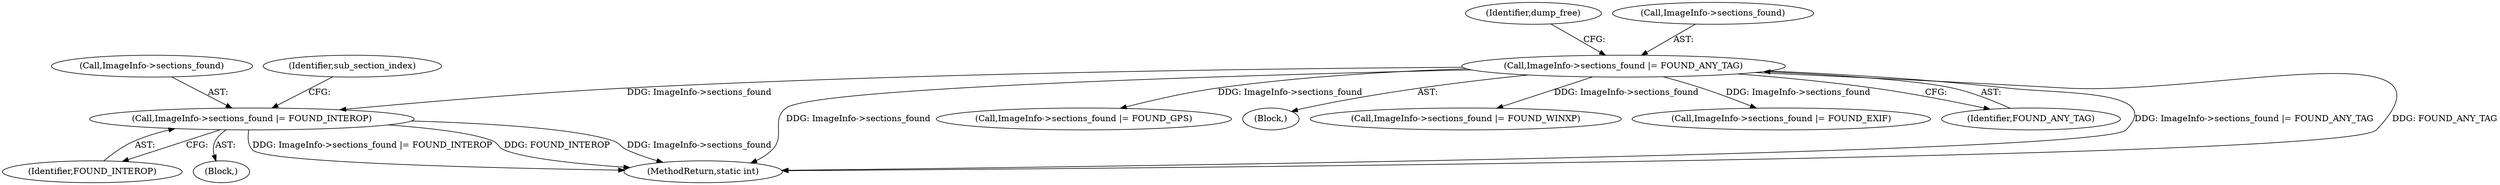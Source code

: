 digraph "0_php_082aecfc3a753ad03be82cf14f03ac065723ec92_0@pointer" {
"1000759" [label="(Call,ImageInfo->sections_found |= FOUND_INTEROP)"];
"1000414" [label="(Call,ImageInfo->sections_found |= FOUND_ANY_TAG)"];
"1000749" [label="(Call,ImageInfo->sections_found |= FOUND_GPS)"];
"1000420" [label="(Identifier,dump_free)"];
"1000141" [label="(Block,)"];
"1000605" [label="(Call,ImageInfo->sections_found |= FOUND_WINXP)"];
"1000797" [label="(MethodReturn,static int)"];
"1000415" [label="(Call,ImageInfo->sections_found)"];
"1000739" [label="(Call,ImageInfo->sections_found |= FOUND_EXIF)"];
"1000414" [label="(Call,ImageInfo->sections_found |= FOUND_ANY_TAG)"];
"1000763" [label="(Identifier,FOUND_INTEROP)"];
"1000760" [label="(Call,ImageInfo->sections_found)"];
"1000765" [label="(Identifier,sub_section_index)"];
"1000418" [label="(Identifier,FOUND_ANY_TAG)"];
"1000759" [label="(Call,ImageInfo->sections_found |= FOUND_INTEROP)"];
"1000737" [label="(Block,)"];
"1000759" -> "1000737"  [label="AST: "];
"1000759" -> "1000763"  [label="CFG: "];
"1000760" -> "1000759"  [label="AST: "];
"1000763" -> "1000759"  [label="AST: "];
"1000765" -> "1000759"  [label="CFG: "];
"1000759" -> "1000797"  [label="DDG: ImageInfo->sections_found"];
"1000759" -> "1000797"  [label="DDG: ImageInfo->sections_found |= FOUND_INTEROP"];
"1000759" -> "1000797"  [label="DDG: FOUND_INTEROP"];
"1000414" -> "1000759"  [label="DDG: ImageInfo->sections_found"];
"1000414" -> "1000141"  [label="AST: "];
"1000414" -> "1000418"  [label="CFG: "];
"1000415" -> "1000414"  [label="AST: "];
"1000418" -> "1000414"  [label="AST: "];
"1000420" -> "1000414"  [label="CFG: "];
"1000414" -> "1000797"  [label="DDG: ImageInfo->sections_found |= FOUND_ANY_TAG"];
"1000414" -> "1000797"  [label="DDG: FOUND_ANY_TAG"];
"1000414" -> "1000797"  [label="DDG: ImageInfo->sections_found"];
"1000414" -> "1000605"  [label="DDG: ImageInfo->sections_found"];
"1000414" -> "1000739"  [label="DDG: ImageInfo->sections_found"];
"1000414" -> "1000749"  [label="DDG: ImageInfo->sections_found"];
}
